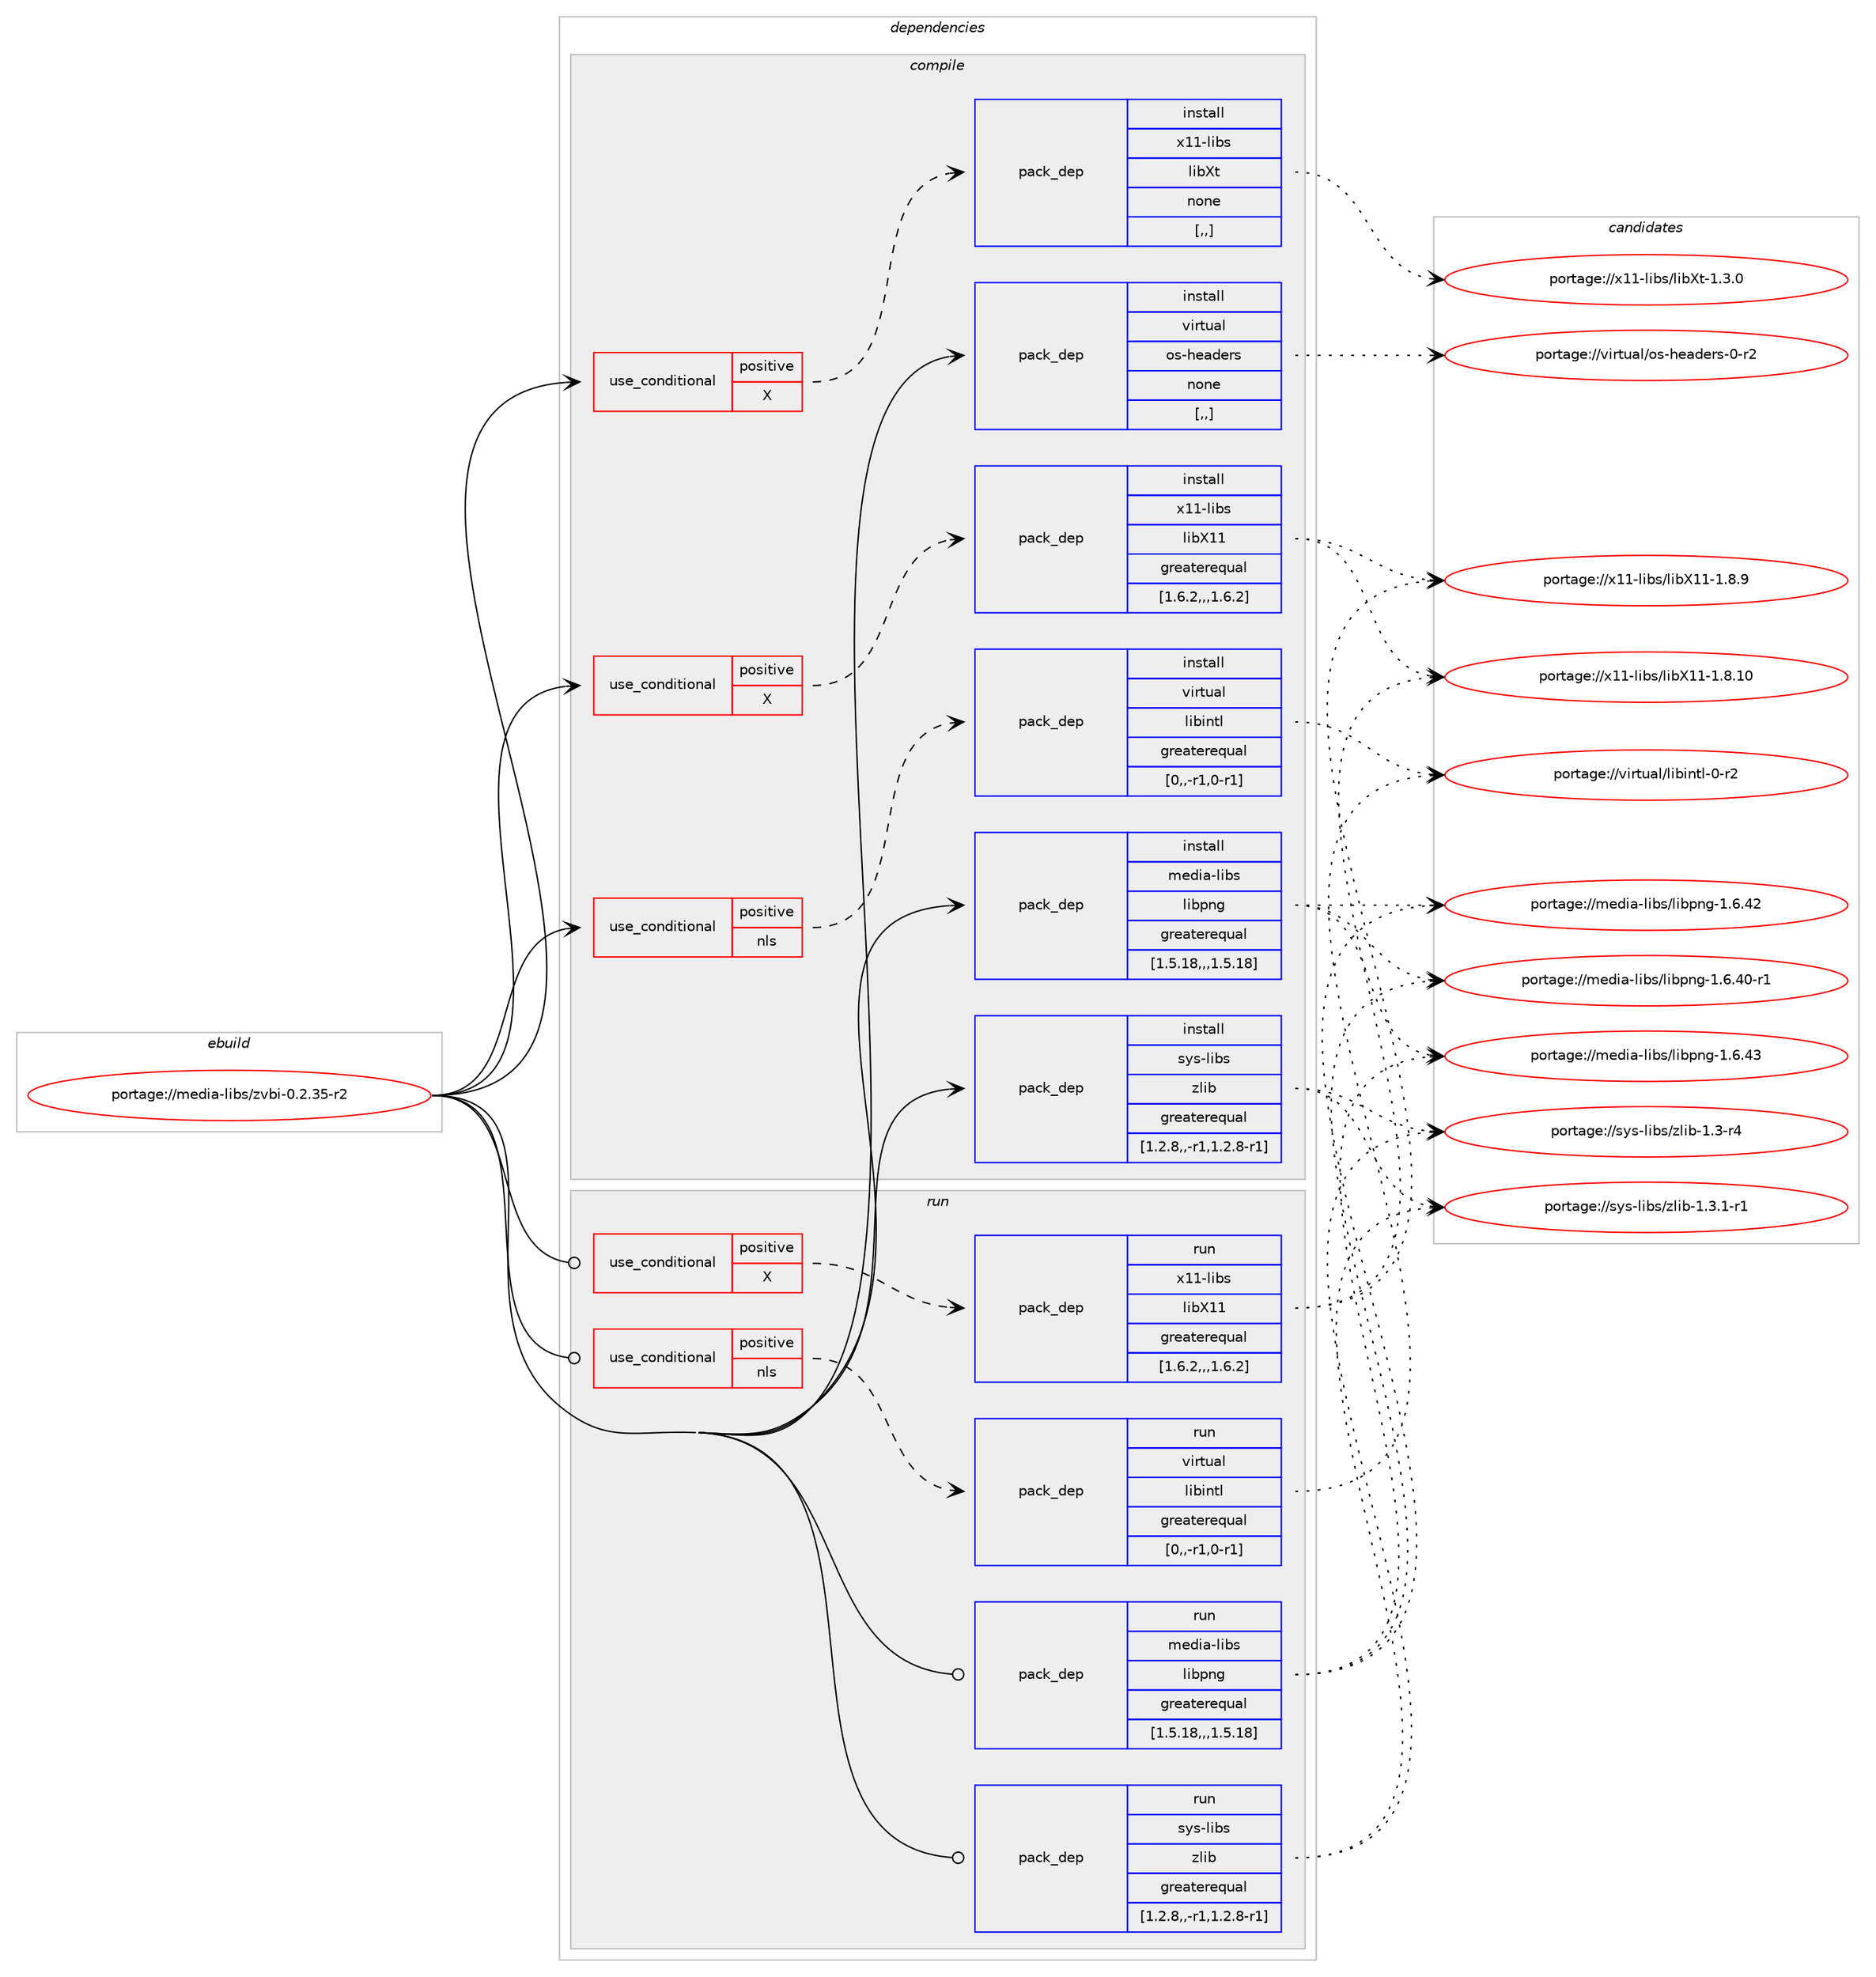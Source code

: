 digraph prolog {

# *************
# Graph options
# *************

newrank=true;
concentrate=true;
compound=true;
graph [rankdir=LR,fontname=Helvetica,fontsize=10,ranksep=1.5];#, ranksep=2.5, nodesep=0.2];
edge  [arrowhead=vee];
node  [fontname=Helvetica,fontsize=10];

# **********
# The ebuild
# **********

subgraph cluster_leftcol {
color=gray;
label=<<i>ebuild</i>>;
id [label="portage://media-libs/zvbi-0.2.35-r2", color=red, width=4, href="../media-libs/zvbi-0.2.35-r2.svg"];
}

# ****************
# The dependencies
# ****************

subgraph cluster_midcol {
color=gray;
label=<<i>dependencies</i>>;
subgraph cluster_compile {
fillcolor="#eeeeee";
style=filled;
label=<<i>compile</i>>;
subgraph cond211782 {
dependency817839 [label=<<TABLE BORDER="0" CELLBORDER="1" CELLSPACING="0" CELLPADDING="4"><TR><TD ROWSPAN="3" CELLPADDING="10">use_conditional</TD></TR><TR><TD>positive</TD></TR><TR><TD>X</TD></TR></TABLE>>, shape=none, color=red];
subgraph pack599898 {
dependency817840 [label=<<TABLE BORDER="0" CELLBORDER="1" CELLSPACING="0" CELLPADDING="4" WIDTH="220"><TR><TD ROWSPAN="6" CELLPADDING="30">pack_dep</TD></TR><TR><TD WIDTH="110">install</TD></TR><TR><TD>x11-libs</TD></TR><TR><TD>libX11</TD></TR><TR><TD>greaterequal</TD></TR><TR><TD>[1.6.2,,,1.6.2]</TD></TR></TABLE>>, shape=none, color=blue];
}
dependency817839:e -> dependency817840:w [weight=20,style="dashed",arrowhead="vee"];
}
id:e -> dependency817839:w [weight=20,style="solid",arrowhead="vee"];
subgraph cond211783 {
dependency817841 [label=<<TABLE BORDER="0" CELLBORDER="1" CELLSPACING="0" CELLPADDING="4"><TR><TD ROWSPAN="3" CELLPADDING="10">use_conditional</TD></TR><TR><TD>positive</TD></TR><TR><TD>X</TD></TR></TABLE>>, shape=none, color=red];
subgraph pack599899 {
dependency817842 [label=<<TABLE BORDER="0" CELLBORDER="1" CELLSPACING="0" CELLPADDING="4" WIDTH="220"><TR><TD ROWSPAN="6" CELLPADDING="30">pack_dep</TD></TR><TR><TD WIDTH="110">install</TD></TR><TR><TD>x11-libs</TD></TR><TR><TD>libXt</TD></TR><TR><TD>none</TD></TR><TR><TD>[,,]</TD></TR></TABLE>>, shape=none, color=blue];
}
dependency817841:e -> dependency817842:w [weight=20,style="dashed",arrowhead="vee"];
}
id:e -> dependency817841:w [weight=20,style="solid",arrowhead="vee"];
subgraph cond211784 {
dependency817843 [label=<<TABLE BORDER="0" CELLBORDER="1" CELLSPACING="0" CELLPADDING="4"><TR><TD ROWSPAN="3" CELLPADDING="10">use_conditional</TD></TR><TR><TD>positive</TD></TR><TR><TD>nls</TD></TR></TABLE>>, shape=none, color=red];
subgraph pack599900 {
dependency817844 [label=<<TABLE BORDER="0" CELLBORDER="1" CELLSPACING="0" CELLPADDING="4" WIDTH="220"><TR><TD ROWSPAN="6" CELLPADDING="30">pack_dep</TD></TR><TR><TD WIDTH="110">install</TD></TR><TR><TD>virtual</TD></TR><TR><TD>libintl</TD></TR><TR><TD>greaterequal</TD></TR><TR><TD>[0,,-r1,0-r1]</TD></TR></TABLE>>, shape=none, color=blue];
}
dependency817843:e -> dependency817844:w [weight=20,style="dashed",arrowhead="vee"];
}
id:e -> dependency817843:w [weight=20,style="solid",arrowhead="vee"];
subgraph pack599901 {
dependency817845 [label=<<TABLE BORDER="0" CELLBORDER="1" CELLSPACING="0" CELLPADDING="4" WIDTH="220"><TR><TD ROWSPAN="6" CELLPADDING="30">pack_dep</TD></TR><TR><TD WIDTH="110">install</TD></TR><TR><TD>media-libs</TD></TR><TR><TD>libpng</TD></TR><TR><TD>greaterequal</TD></TR><TR><TD>[1.5.18,,,1.5.18]</TD></TR></TABLE>>, shape=none, color=blue];
}
id:e -> dependency817845:w [weight=20,style="solid",arrowhead="vee"];
subgraph pack599902 {
dependency817846 [label=<<TABLE BORDER="0" CELLBORDER="1" CELLSPACING="0" CELLPADDING="4" WIDTH="220"><TR><TD ROWSPAN="6" CELLPADDING="30">pack_dep</TD></TR><TR><TD WIDTH="110">install</TD></TR><TR><TD>sys-libs</TD></TR><TR><TD>zlib</TD></TR><TR><TD>greaterequal</TD></TR><TR><TD>[1.2.8,,-r1,1.2.8-r1]</TD></TR></TABLE>>, shape=none, color=blue];
}
id:e -> dependency817846:w [weight=20,style="solid",arrowhead="vee"];
subgraph pack599903 {
dependency817847 [label=<<TABLE BORDER="0" CELLBORDER="1" CELLSPACING="0" CELLPADDING="4" WIDTH="220"><TR><TD ROWSPAN="6" CELLPADDING="30">pack_dep</TD></TR><TR><TD WIDTH="110">install</TD></TR><TR><TD>virtual</TD></TR><TR><TD>os-headers</TD></TR><TR><TD>none</TD></TR><TR><TD>[,,]</TD></TR></TABLE>>, shape=none, color=blue];
}
id:e -> dependency817847:w [weight=20,style="solid",arrowhead="vee"];
}
subgraph cluster_compileandrun {
fillcolor="#eeeeee";
style=filled;
label=<<i>compile and run</i>>;
}
subgraph cluster_run {
fillcolor="#eeeeee";
style=filled;
label=<<i>run</i>>;
subgraph cond211785 {
dependency817848 [label=<<TABLE BORDER="0" CELLBORDER="1" CELLSPACING="0" CELLPADDING="4"><TR><TD ROWSPAN="3" CELLPADDING="10">use_conditional</TD></TR><TR><TD>positive</TD></TR><TR><TD>X</TD></TR></TABLE>>, shape=none, color=red];
subgraph pack599904 {
dependency817849 [label=<<TABLE BORDER="0" CELLBORDER="1" CELLSPACING="0" CELLPADDING="4" WIDTH="220"><TR><TD ROWSPAN="6" CELLPADDING="30">pack_dep</TD></TR><TR><TD WIDTH="110">run</TD></TR><TR><TD>x11-libs</TD></TR><TR><TD>libX11</TD></TR><TR><TD>greaterequal</TD></TR><TR><TD>[1.6.2,,,1.6.2]</TD></TR></TABLE>>, shape=none, color=blue];
}
dependency817848:e -> dependency817849:w [weight=20,style="dashed",arrowhead="vee"];
}
id:e -> dependency817848:w [weight=20,style="solid",arrowhead="odot"];
subgraph cond211786 {
dependency817850 [label=<<TABLE BORDER="0" CELLBORDER="1" CELLSPACING="0" CELLPADDING="4"><TR><TD ROWSPAN="3" CELLPADDING="10">use_conditional</TD></TR><TR><TD>positive</TD></TR><TR><TD>nls</TD></TR></TABLE>>, shape=none, color=red];
subgraph pack599905 {
dependency817851 [label=<<TABLE BORDER="0" CELLBORDER="1" CELLSPACING="0" CELLPADDING="4" WIDTH="220"><TR><TD ROWSPAN="6" CELLPADDING="30">pack_dep</TD></TR><TR><TD WIDTH="110">run</TD></TR><TR><TD>virtual</TD></TR><TR><TD>libintl</TD></TR><TR><TD>greaterequal</TD></TR><TR><TD>[0,,-r1,0-r1]</TD></TR></TABLE>>, shape=none, color=blue];
}
dependency817850:e -> dependency817851:w [weight=20,style="dashed",arrowhead="vee"];
}
id:e -> dependency817850:w [weight=20,style="solid",arrowhead="odot"];
subgraph pack599906 {
dependency817852 [label=<<TABLE BORDER="0" CELLBORDER="1" CELLSPACING="0" CELLPADDING="4" WIDTH="220"><TR><TD ROWSPAN="6" CELLPADDING="30">pack_dep</TD></TR><TR><TD WIDTH="110">run</TD></TR><TR><TD>media-libs</TD></TR><TR><TD>libpng</TD></TR><TR><TD>greaterequal</TD></TR><TR><TD>[1.5.18,,,1.5.18]</TD></TR></TABLE>>, shape=none, color=blue];
}
id:e -> dependency817852:w [weight=20,style="solid",arrowhead="odot"];
subgraph pack599907 {
dependency817853 [label=<<TABLE BORDER="0" CELLBORDER="1" CELLSPACING="0" CELLPADDING="4" WIDTH="220"><TR><TD ROWSPAN="6" CELLPADDING="30">pack_dep</TD></TR><TR><TD WIDTH="110">run</TD></TR><TR><TD>sys-libs</TD></TR><TR><TD>zlib</TD></TR><TR><TD>greaterequal</TD></TR><TR><TD>[1.2.8,,-r1,1.2.8-r1]</TD></TR></TABLE>>, shape=none, color=blue];
}
id:e -> dependency817853:w [weight=20,style="solid",arrowhead="odot"];
}
}

# **************
# The candidates
# **************

subgraph cluster_choices {
rank=same;
color=gray;
label=<<i>candidates</i>>;

subgraph choice599898 {
color=black;
nodesep=1;
choice12049494510810598115471081059888494945494656464948 [label="portage://x11-libs/libX11-1.8.10", color=red, width=4,href="../x11-libs/libX11-1.8.10.svg"];
choice120494945108105981154710810598884949454946564657 [label="portage://x11-libs/libX11-1.8.9", color=red, width=4,href="../x11-libs/libX11-1.8.9.svg"];
dependency817840:e -> choice12049494510810598115471081059888494945494656464948:w [style=dotted,weight="100"];
dependency817840:e -> choice120494945108105981154710810598884949454946564657:w [style=dotted,weight="100"];
}
subgraph choice599899 {
color=black;
nodesep=1;
choice12049494510810598115471081059888116454946514648 [label="portage://x11-libs/libXt-1.3.0", color=red, width=4,href="../x11-libs/libXt-1.3.0.svg"];
dependency817842:e -> choice12049494510810598115471081059888116454946514648:w [style=dotted,weight="100"];
}
subgraph choice599900 {
color=black;
nodesep=1;
choice11810511411611797108471081059810511011610845484511450 [label="portage://virtual/libintl-0-r2", color=red, width=4,href="../virtual/libintl-0-r2.svg"];
dependency817844:e -> choice11810511411611797108471081059810511011610845484511450:w [style=dotted,weight="100"];
}
subgraph choice599901 {
color=black;
nodesep=1;
choice109101100105974510810598115471081059811211010345494654465251 [label="portage://media-libs/libpng-1.6.43", color=red, width=4,href="../media-libs/libpng-1.6.43.svg"];
choice109101100105974510810598115471081059811211010345494654465250 [label="portage://media-libs/libpng-1.6.42", color=red, width=4,href="../media-libs/libpng-1.6.42.svg"];
choice1091011001059745108105981154710810598112110103454946544652484511449 [label="portage://media-libs/libpng-1.6.40-r1", color=red, width=4,href="../media-libs/libpng-1.6.40-r1.svg"];
dependency817845:e -> choice109101100105974510810598115471081059811211010345494654465251:w [style=dotted,weight="100"];
dependency817845:e -> choice109101100105974510810598115471081059811211010345494654465250:w [style=dotted,weight="100"];
dependency817845:e -> choice1091011001059745108105981154710810598112110103454946544652484511449:w [style=dotted,weight="100"];
}
subgraph choice599902 {
color=black;
nodesep=1;
choice115121115451081059811547122108105984549465146494511449 [label="portage://sys-libs/zlib-1.3.1-r1", color=red, width=4,href="../sys-libs/zlib-1.3.1-r1.svg"];
choice11512111545108105981154712210810598454946514511452 [label="portage://sys-libs/zlib-1.3-r4", color=red, width=4,href="../sys-libs/zlib-1.3-r4.svg"];
dependency817846:e -> choice115121115451081059811547122108105984549465146494511449:w [style=dotted,weight="100"];
dependency817846:e -> choice11512111545108105981154712210810598454946514511452:w [style=dotted,weight="100"];
}
subgraph choice599903 {
color=black;
nodesep=1;
choice1181051141161179710847111115451041019710010111411545484511450 [label="portage://virtual/os-headers-0-r2", color=red, width=4,href="../virtual/os-headers-0-r2.svg"];
dependency817847:e -> choice1181051141161179710847111115451041019710010111411545484511450:w [style=dotted,weight="100"];
}
subgraph choice599904 {
color=black;
nodesep=1;
choice12049494510810598115471081059888494945494656464948 [label="portage://x11-libs/libX11-1.8.10", color=red, width=4,href="../x11-libs/libX11-1.8.10.svg"];
choice120494945108105981154710810598884949454946564657 [label="portage://x11-libs/libX11-1.8.9", color=red, width=4,href="../x11-libs/libX11-1.8.9.svg"];
dependency817849:e -> choice12049494510810598115471081059888494945494656464948:w [style=dotted,weight="100"];
dependency817849:e -> choice120494945108105981154710810598884949454946564657:w [style=dotted,weight="100"];
}
subgraph choice599905 {
color=black;
nodesep=1;
choice11810511411611797108471081059810511011610845484511450 [label="portage://virtual/libintl-0-r2", color=red, width=4,href="../virtual/libintl-0-r2.svg"];
dependency817851:e -> choice11810511411611797108471081059810511011610845484511450:w [style=dotted,weight="100"];
}
subgraph choice599906 {
color=black;
nodesep=1;
choice109101100105974510810598115471081059811211010345494654465251 [label="portage://media-libs/libpng-1.6.43", color=red, width=4,href="../media-libs/libpng-1.6.43.svg"];
choice109101100105974510810598115471081059811211010345494654465250 [label="portage://media-libs/libpng-1.6.42", color=red, width=4,href="../media-libs/libpng-1.6.42.svg"];
choice1091011001059745108105981154710810598112110103454946544652484511449 [label="portage://media-libs/libpng-1.6.40-r1", color=red, width=4,href="../media-libs/libpng-1.6.40-r1.svg"];
dependency817852:e -> choice109101100105974510810598115471081059811211010345494654465251:w [style=dotted,weight="100"];
dependency817852:e -> choice109101100105974510810598115471081059811211010345494654465250:w [style=dotted,weight="100"];
dependency817852:e -> choice1091011001059745108105981154710810598112110103454946544652484511449:w [style=dotted,weight="100"];
}
subgraph choice599907 {
color=black;
nodesep=1;
choice115121115451081059811547122108105984549465146494511449 [label="portage://sys-libs/zlib-1.3.1-r1", color=red, width=4,href="../sys-libs/zlib-1.3.1-r1.svg"];
choice11512111545108105981154712210810598454946514511452 [label="portage://sys-libs/zlib-1.3-r4", color=red, width=4,href="../sys-libs/zlib-1.3-r4.svg"];
dependency817853:e -> choice115121115451081059811547122108105984549465146494511449:w [style=dotted,weight="100"];
dependency817853:e -> choice11512111545108105981154712210810598454946514511452:w [style=dotted,weight="100"];
}
}

}

